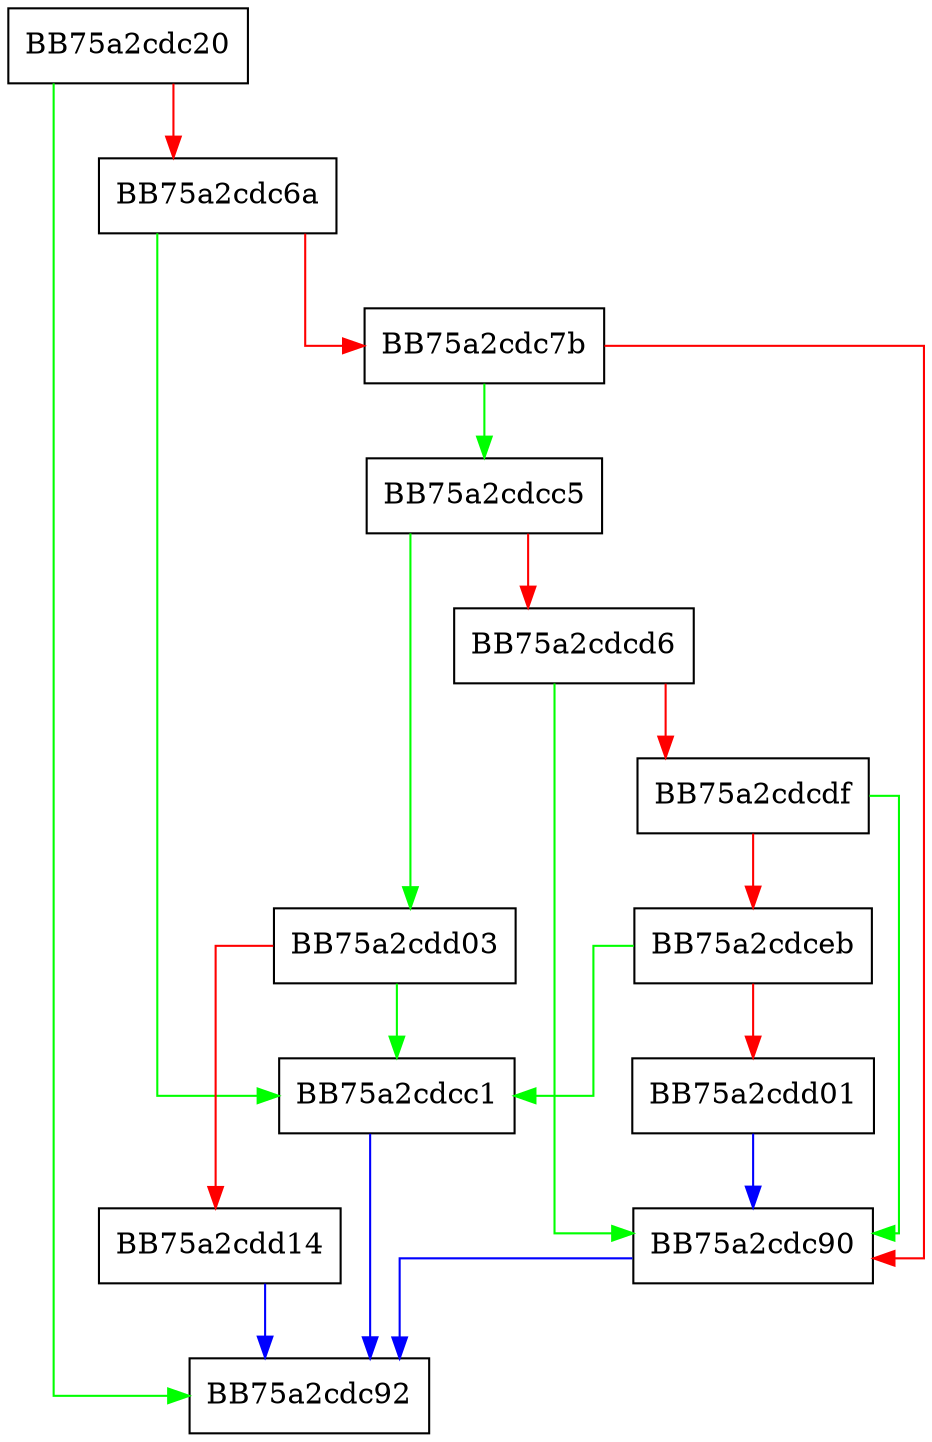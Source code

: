 digraph StartNewSigData {
  node [shape="box"];
  graph [splines=ortho];
  BB75a2cdc20 -> BB75a2cdc92 [color="green"];
  BB75a2cdc20 -> BB75a2cdc6a [color="red"];
  BB75a2cdc6a -> BB75a2cdcc1 [color="green"];
  BB75a2cdc6a -> BB75a2cdc7b [color="red"];
  BB75a2cdc7b -> BB75a2cdcc5 [color="green"];
  BB75a2cdc7b -> BB75a2cdc90 [color="red"];
  BB75a2cdc90 -> BB75a2cdc92 [color="blue"];
  BB75a2cdcc1 -> BB75a2cdc92 [color="blue"];
  BB75a2cdcc5 -> BB75a2cdd03 [color="green"];
  BB75a2cdcc5 -> BB75a2cdcd6 [color="red"];
  BB75a2cdcd6 -> BB75a2cdc90 [color="green"];
  BB75a2cdcd6 -> BB75a2cdcdf [color="red"];
  BB75a2cdcdf -> BB75a2cdc90 [color="green"];
  BB75a2cdcdf -> BB75a2cdceb [color="red"];
  BB75a2cdceb -> BB75a2cdcc1 [color="green"];
  BB75a2cdceb -> BB75a2cdd01 [color="red"];
  BB75a2cdd01 -> BB75a2cdc90 [color="blue"];
  BB75a2cdd03 -> BB75a2cdcc1 [color="green"];
  BB75a2cdd03 -> BB75a2cdd14 [color="red"];
  BB75a2cdd14 -> BB75a2cdc92 [color="blue"];
}